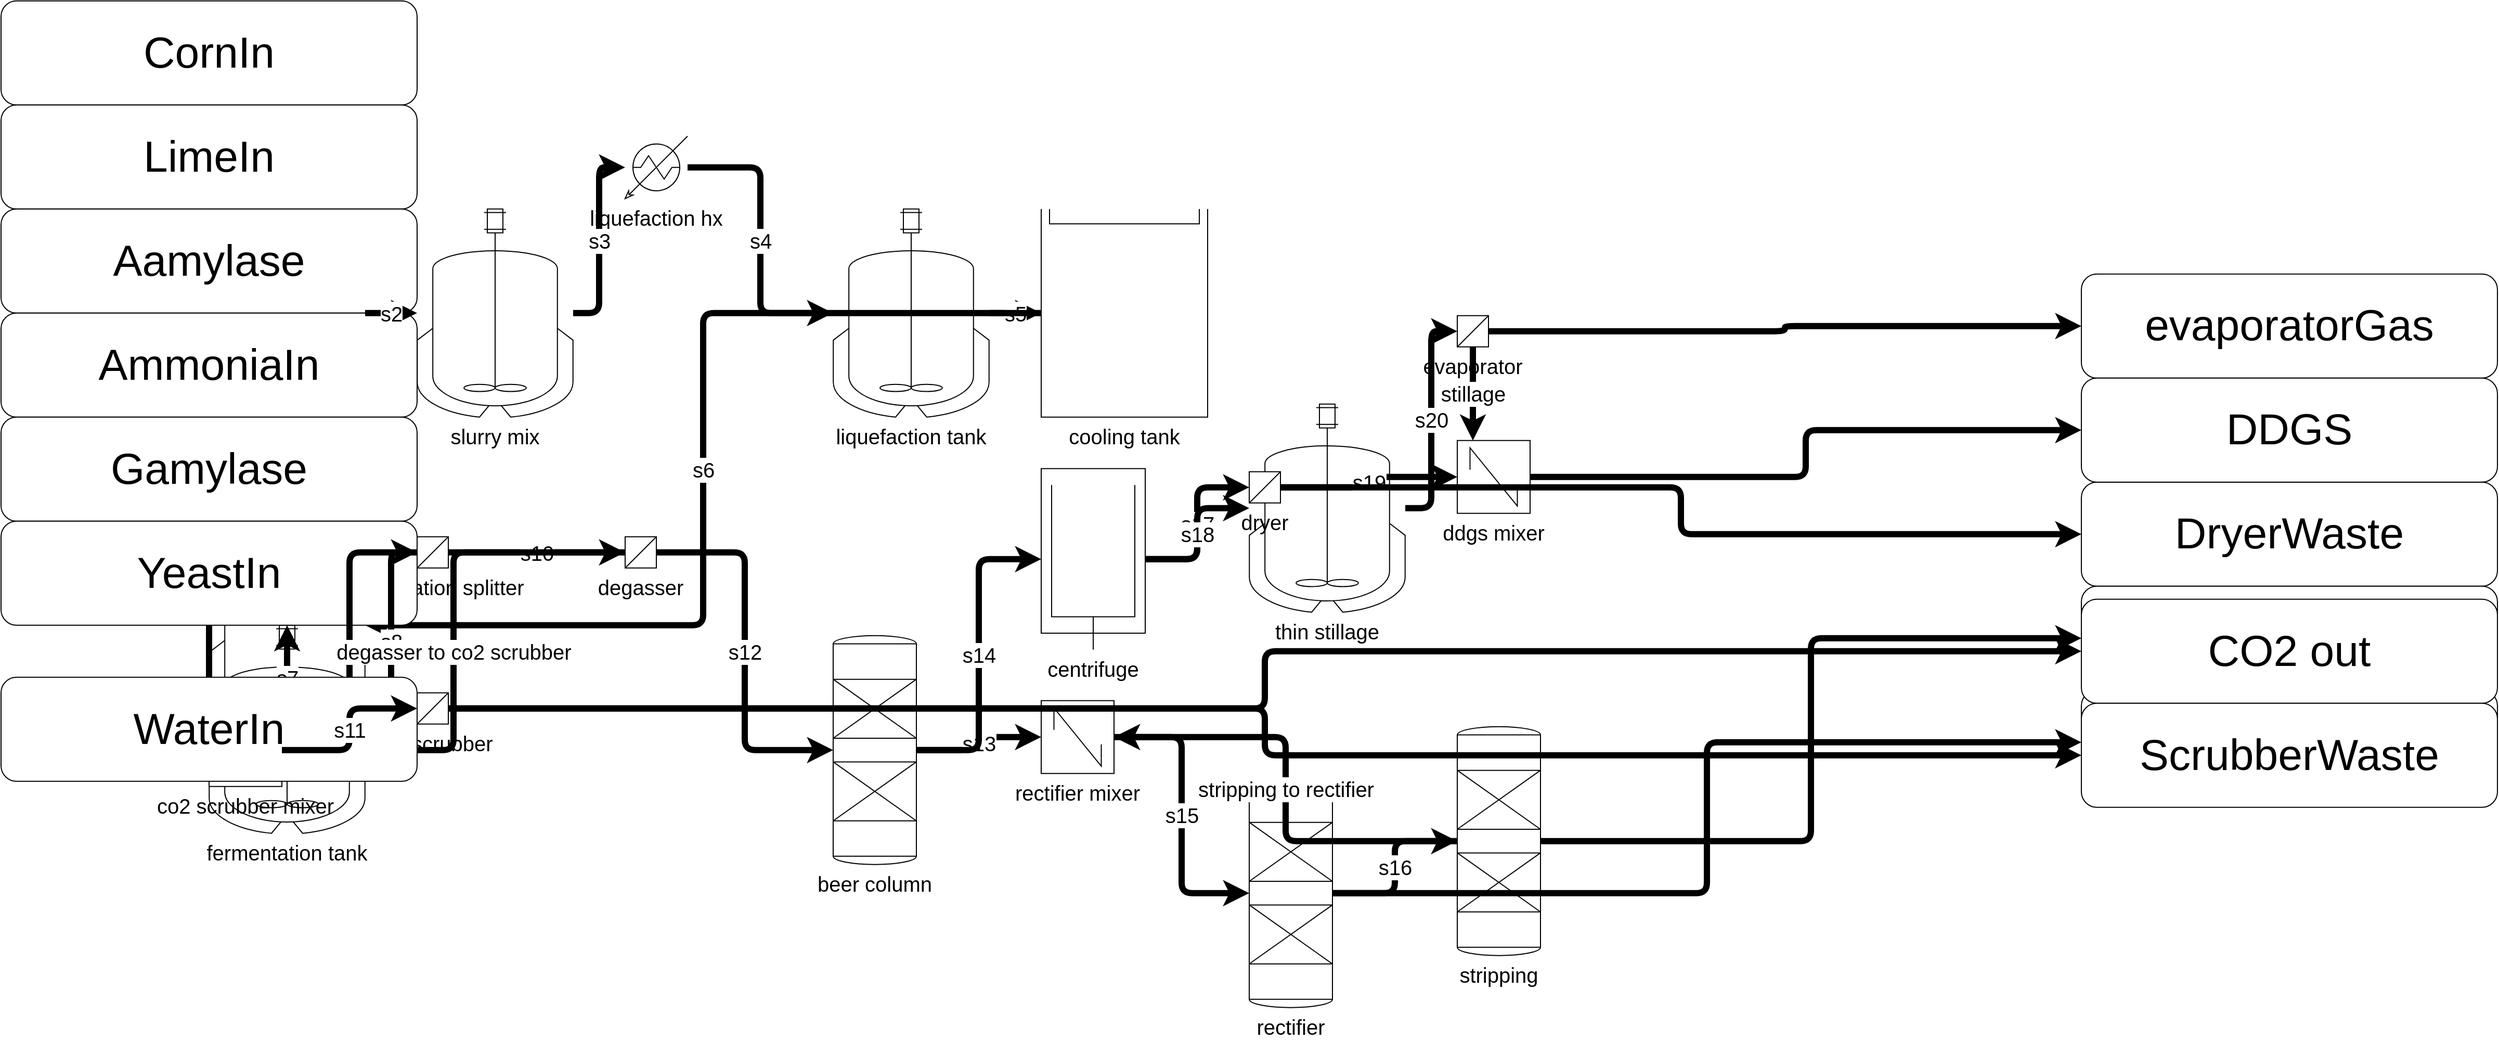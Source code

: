 <?xml version='1.0' encoding='utf-8'?>
<mxGraphModel dx="500" dy="900" grid="1" gridSize="10" guides="1" tooltips="1" connect="1" arrows="1" fold="1" page="1" pageScale="1" pageWidth="1150" pageHeight="1150" math="0" shadow="0"><!--Created by the Sustainable Energy Systems Analysis Group--><root><mxCell id="0" /><mxCell id="1" parent="0" /><mxCell id="grinding_mill" value="grinding mill" style="shape=mxgraph.pid.crushers_grinding.crusher_(hammer);fillColor=white;verticalLabelPosition=bottom;labelPosition=center;align=center;verticalAlign=top;fontSize=20;" vertex="1" parent="1"><mxGeometry x="400.0" y="-267.143" width="150" height="80" relative="0" as="geometry" /></mxCell><mxCell id="mixing_tank" value="mixing tank" style="shape=mxgraph.pid.vessels.jacketed_mixing_vessel;fillColor=white;verticalLabelPosition=bottom;labelPosition=center;align=center;verticalAlign=top;fontSize=20;" vertex="1" parent="1"><mxGeometry x="400.0" y="-107.143" width="150" height="200" relative="0" as="geometry" /></mxCell><mxCell id="slurry_mix" value="slurry mix" style="shape=mxgraph.pid.vessels.jacketed_mixing_vessel;fillColor=white;verticalLabelPosition=bottom;labelPosition=center;align=center;verticalAlign=top;fontSize=20;" vertex="1" parent="1"><mxGeometry x="600.0" y="-107.143" width="150" height="200" relative="0" as="geometry" /></mxCell><mxCell id="liquefaction_hx" value="liquefaction hx" style="shape=mxgraph.pid.heat_exchangers.heater;fillColor=white;verticalLabelPosition=bottom;labelPosition=center;align=center;verticalAlign=top;fontSize=20;" vertex="1" parent="1"><mxGeometry x="800.0" y="-177.143" width="60" height="60" relative="0" as="geometry" /></mxCell><mxCell id="liquefaction_tank" value="liquefaction tank" style="shape=mxgraph.pid.vessels.jacketed_mixing_vessel;fillColor=white;verticalLabelPosition=bottom;labelPosition=center;align=center;verticalAlign=top;fontSize=20;" vertex="1" parent="1"><mxGeometry x="1000.0" y="-107.143" width="150" height="200" relative="0" as="geometry" /></mxCell><mxCell id="cooling_tank" value="cooling tank" style="shape=mxgraph.pid.vessels.tank_(floating_roof);fillColor=white;verticalLabelPosition=bottom;labelPosition=center;align=center;verticalAlign=top;fontSize=20;" vertex="1" parent="1"><mxGeometry x="1200.0" y="-107.143" width="160" height="200" relative="0" as="geometry" /></mxCell><mxCell id="saccharification_tank" value="saccharification tank" style="shape=mxgraph.pid.vessels.jacketed_mixing_vessel;fillColor=white;verticalLabelPosition=bottom;labelPosition=center;align=center;verticalAlign=top;fontSize=20;" vertex="1" parent="1"><mxGeometry x="400.0" y="192.857" width="150" height="200" relative="0" as="geometry" /></mxCell><mxCell id="fermentation_tank" value="fermentation tank" style="shape=mxgraph.pid.vessels.jacketed_mixing_vessel;fillColor=white;verticalLabelPosition=bottom;labelPosition=center;align=center;verticalAlign=top;fontSize=20;" vertex="1" parent="1"><mxGeometry x="400.0" y="292.857" width="150" height="200" relative="0" as="geometry" /></mxCell><mxCell id="fermentation_splitter" value="fermentation splitter" style="shape=mxgraph.pid.filters.filter;fillColor=white;verticalLabelPosition=bottom;labelPosition=center;align=center;verticalAlign=top;fontSize=20;" vertex="1" parent="1"><mxGeometry x="600.0" y="207.857" width="30" height="30" relative="0" as="geometry" /></mxCell><mxCell id="degasser" value="degasser" style="shape=mxgraph.pid.filters.filter;fillColor=white;verticalLabelPosition=bottom;labelPosition=center;align=center;verticalAlign=top;fontSize=20;" vertex="1" parent="1"><mxGeometry x="800.0" y="207.857" width="30" height="30" relative="0" as="geometry" /></mxCell><mxCell id="beer_column" value="beer column" style="shape=mxgraph.pid.vessels.tower_with_packing;fillColor=white;verticalLabelPosition=bottom;labelPosition=center;align=center;verticalAlign=top;fontSize=20;" vertex="1" parent="1"><mxGeometry x="1000.0" y="302.857" width="80" height="220" relative="0" as="geometry" /></mxCell><mxCell id="centrifuge" value="centrifuge" style="shape=mxgraph.pid.centrifuges.centrifuge_(solid_shell);fillColor=white;verticalLabelPosition=bottom;labelPosition=center;align=center;verticalAlign=top;fontSize=20;" vertex="1" parent="1"><mxGeometry x="1200.0" y="142.357" width="100" height="174" relative="0" as="geometry" /></mxCell><mxCell id="thin_stillage" value="thin stillage" style="shape=mxgraph.pid.vessels.jacketed_mixing_vessel;fillColor=white;verticalLabelPosition=bottom;labelPosition=center;align=center;verticalAlign=top;fontSize=20;" vertex="1" parent="1"><mxGeometry x="1400.0" y="80.357" width="150" height="200" relative="0" as="geometry" /></mxCell><mxCell id="evaporator" value="evaporator" style="shape=mxgraph.pid.filters.filter;fillColor=white;verticalLabelPosition=bottom;labelPosition=center;align=center;verticalAlign=top;fontSize=20;" vertex="1" parent="1"><mxGeometry x="1600.0" y="-4.643" width="30" height="30" relative="0" as="geometry" /></mxCell><mxCell id="dryer" value="dryer" style="shape=mxgraph.pid.filters.filter;fillColor=white;verticalLabelPosition=bottom;labelPosition=center;align=center;verticalAlign=top;fontSize=20;" vertex="1" parent="1"><mxGeometry x="1400.0" y="145.357" width="30" height="30" relative="0" as="geometry" /></mxCell><mxCell id="ddgs_mixer" value="ddgs mixer" style="shape=mxgraph.pid.mixers.in-line_static_mixer;fillColor=white;verticalLabelPosition=bottom;labelPosition=center;align=center;verticalAlign=top;fontSize=20;" vertex="1" parent="1"><mxGeometry x="1600.0" y="115.357" width="70" height="70" relative="0" as="geometry" /></mxCell><mxCell id="rectifier_mixer" value="rectifier mixer" style="shape=mxgraph.pid.mixers.in-line_static_mixer;fillColor=white;verticalLabelPosition=bottom;labelPosition=center;align=center;verticalAlign=top;fontSize=20;" vertex="1" parent="1"><mxGeometry x="1200.0" y="365.357" width="70" height="70" relative="0" as="geometry" /></mxCell><mxCell id="rectifier" value="rectifier" style="shape=mxgraph.pid.vessels.tower_with_packing;fillColor=white;verticalLabelPosition=bottom;labelPosition=center;align=center;verticalAlign=top;fontSize=20;" vertex="1" parent="1"><mxGeometry x="1400.0" y="440.357" width="80" height="220" relative="0" as="geometry" /></mxCell><mxCell id="stripping" value="stripping" style="shape=mxgraph.pid.vessels.tower_with_packing;fillColor=white;verticalLabelPosition=bottom;labelPosition=center;align=center;verticalAlign=top;fontSize=20;" vertex="1" parent="1"><mxGeometry x="1600.0" y="390.357" width="80" height="220" relative="0" as="geometry" /></mxCell><mxCell id="co2_scrubber_mixer" value="co2 scrubber mixer" style="shape=mxgraph.pid.mixers.in-line_static_mixer;fillColor=white;verticalLabelPosition=bottom;labelPosition=center;align=center;verticalAlign=top;fontSize=20;" vertex="1" parent="1"><mxGeometry x="400.0" y="377.857" width="70" height="70" relative="0" as="geometry" /></mxCell><mxCell id="co2_scrubber" value="co2 scrubber" style="shape=mxgraph.pid.filters.filter;fillColor=white;verticalLabelPosition=bottom;labelPosition=center;align=center;verticalAlign=top;fontSize=20;" vertex="1" parent="1"><mxGeometry x="600.0" y="357.857" width="30" height="30" relative="0" as="geometry" /></mxCell><mxCell edge="1" parent="1" style="edgeStyle=elbowEdgeStyle;html=1;orthogonal=1;fontFamily=Helvetica;fontSize=20;align=center;strokeWidth=6;" connectable="0" id="iCornIn" target="grinding_mill" source="iCornInl"><mxGeometry relative="1" as="geometry" /></mxCell><mxCell id="iCornInl" value="CornIn" style="rounded=1;whiteSpace=wrap;html=1;fontFamily=Helvetica;fontSize=42;align=center;" vertex="1" parent="1"><mxGeometry x="200.0" y="-307.143" width="400" height="100" as="geometry" /></mxCell><mxCell edge="1" parent="1" style="edgeStyle=elbowEdgeStyle;html=1;orthogonal=1;fontFamily=Helvetica;fontSize=20;align=center;strokeWidth=6;" connectable="0" id="s1" source="grinding_mill" target="mixing_tank" value="s1"><mxGeometry relative="1" as="geometry" /></mxCell><mxCell edge="1" parent="1" style="edgeStyle=elbowEdgeStyle;html=1;orthogonal=1;fontFamily=Helvetica;fontSize=20;align=center;strokeWidth=6;entryY=0.25;entryX=0;entryDx=0;entryDy=0;entryPerimeter=0;" connectable="0" id="iLimeIn" target="mixing_tank" source="iLimeInl"><mxGeometry relative="1" as="geometry" /></mxCell><mxCell id="iLimeInl" value="LimeIn" style="rounded=1;whiteSpace=wrap;html=1;fontFamily=Helvetica;fontSize=42;align=center;" vertex="1" parent="1"><mxGeometry x="200.0" y="-207.143" width="400" height="100" as="geometry" /></mxCell><mxCell edge="1" parent="1" style="edgeStyle=elbowEdgeStyle;html=1;orthogonal=1;fontFamily=Helvetica;fontSize=20;align=center;strokeWidth=6;entryY=0.45;entryX=0;entryDx=0;entryDy=0;entryPerimeter=0;" connectable="0" id="iAamylase" target="mixing_tank" source="iAamylasel"><mxGeometry relative="1" as="geometry" /></mxCell><mxCell id="iAamylasel" value="Aamylase" style="rounded=1;whiteSpace=wrap;html=1;fontFamily=Helvetica;fontSize=42;align=center;" vertex="1" parent="1"><mxGeometry x="200.0" y="-107.143" width="400" height="100" as="geometry" /></mxCell><mxCell edge="1" parent="1" style="edgeStyle=elbowEdgeStyle;html=1;orthogonal=1;fontFamily=Helvetica;fontSize=20;align=center;strokeWidth=6;entryY=0.65;entryX=0;entryDx=0;entryDy=0;entryPerimeter=0;" connectable="0" id="iAmmoniaIn" target="mixing_tank" source="iAmmoniaInl"><mxGeometry relative="1" as="geometry" /></mxCell><mxCell id="iAmmoniaInl" value="AmmoniaIn" style="rounded=1;whiteSpace=wrap;html=1;fontFamily=Helvetica;fontSize=42;align=center;" vertex="1" parent="1"><mxGeometry x="200.0" y="-7.143" width="400" height="100" as="geometry" /></mxCell><mxCell edge="1" parent="1" style="edgeStyle=elbowEdgeStyle;html=1;orthogonal=1;fontFamily=Helvetica;fontSize=20;align=center;strokeWidth=6;" connectable="0" id="s2" source="mixing_tank" target="slurry_mix" value="s2"><mxGeometry relative="1" as="geometry" /></mxCell><mxCell edge="1" parent="1" style="edgeStyle=elbowEdgeStyle;html=1;orthogonal=1;fontFamily=Helvetica;fontSize=20;align=center;strokeWidth=6;" connectable="0" id="s3" source="slurry_mix" target="liquefaction_hx" value="s3"><mxGeometry relative="1" as="geometry" /></mxCell><mxCell edge="1" parent="1" style="edgeStyle=elbowEdgeStyle;html=1;orthogonal=1;fontFamily=Helvetica;fontSize=20;align=center;strokeWidth=6;" connectable="0" id="s4" source="liquefaction_hx" target="liquefaction_tank" value="s4"><mxGeometry relative="1" as="geometry" /></mxCell><mxCell edge="1" parent="1" style="edgeStyle=elbowEdgeStyle;html=1;orthogonal=1;fontFamily=Helvetica;fontSize=20;align=center;strokeWidth=6;" connectable="0" id="s5" source="liquefaction_tank" target="cooling_tank" value="s5"><mxGeometry relative="1" as="geometry" /></mxCell><mxCell edge="1" parent="1" style="edgeStyle=elbowEdgeStyle;html=1;orthogonal=1;fontFamily=Helvetica;fontSize=20;align=center;strokeWidth=6;" connectable="0" id="s6" source="cooling_tank" target="saccharification_tank" value="s6"><mxGeometry relative="1" as="geometry" /></mxCell><mxCell edge="1" parent="1" style="edgeStyle=elbowEdgeStyle;html=1;orthogonal=1;fontFamily=Helvetica;fontSize=20;align=center;strokeWidth=6;entryY=0.383;entryX=0;entryDx=0;entryDy=0;entryPerimeter=0;" connectable="0" id="iGamylase" target="saccharification_tank" source="iGamylasel"><mxGeometry relative="1" as="geometry" /></mxCell><mxCell id="iGamylasel" value="Gamylase" style="rounded=1;whiteSpace=wrap;html=1;fontFamily=Helvetica;fontSize=42;align=center;" vertex="1" parent="1"><mxGeometry x="200.0" y="92.857" width="400" height="100" as="geometry" /></mxCell><mxCell edge="1" parent="1" style="edgeStyle=elbowEdgeStyle;html=1;orthogonal=1;fontFamily=Helvetica;fontSize=20;align=center;strokeWidth=6;" connectable="0" id="s7" source="saccharification_tank" target="fermentation_tank" value="s7"><mxGeometry relative="1" as="geometry" /></mxCell><mxCell edge="1" parent="1" style="edgeStyle=elbowEdgeStyle;html=1;orthogonal=1;fontFamily=Helvetica;fontSize=20;align=center;strokeWidth=6;entryY=0.383;entryX=0;entryDx=0;entryDy=0;entryPerimeter=0;" connectable="0" id="iYeastIn" target="fermentation_tank" source="iYeastInl"><mxGeometry relative="1" as="geometry" /></mxCell><mxCell id="iYeastInl" value="YeastIn" style="rounded=1;whiteSpace=wrap;html=1;fontFamily=Helvetica;fontSize=42;align=center;" vertex="1" parent="1"><mxGeometry x="200.0" y="192.857" width="400" height="100" as="geometry" /></mxCell><mxCell edge="1" parent="1" style="edgeStyle=elbowEdgeStyle;html=1;orthogonal=1;fontFamily=Helvetica;fontSize=20;align=center;strokeWidth=6;" connectable="0" id="s8" source="fermentation_tank" target="fermentation_splitter" value="s8"><mxGeometry relative="1" as="geometry" /></mxCell><mxCell edge="1" parent="1" style="edgeStyle=elbowEdgeStyle;html=1;orthogonal=1;fontFamily=Helvetica;fontSize=20;align=center;strokeWidth=6;" connectable="0" id="s9" source="fermentation_splitter" target="co2_scrubber_mixer" value="s9"><mxGeometry relative="1" as="geometry" /></mxCell><mxCell edge="1" parent="1" style="edgeStyle=elbowEdgeStyle;html=1;orthogonal=1;fontFamily=Helvetica;fontSize=20;align=center;strokeWidth=6;" connectable="0" id="s10" source="fermentation_splitter" target="degasser" value="s10"><mxGeometry relative="1" as="geometry" /></mxCell><mxCell edge="1" parent="1" style="edgeStyle=elbowEdgeStyle;html=1;orthogonal=1;fontFamily=Helvetica;fontSize=20;align=center;strokeWidth=6;" connectable="0" id="degasser_to_co2_scrubber" source="degasser" target="co2_scrubber_mixer" value="degasser to co2 scrubber"><mxGeometry relative="1" as="geometry" /></mxCell><mxCell edge="1" parent="1" style="edgeStyle=elbowEdgeStyle;html=1;orthogonal=1;fontFamily=Helvetica;fontSize=20;align=center;strokeWidth=6;" connectable="0" id="s12" source="degasser" target="beer_column" value="s12"><mxGeometry relative="1" as="geometry" /></mxCell><mxCell edge="1" parent="1" style="edgeStyle=elbowEdgeStyle;html=1;orthogonal=1;fontFamily=Helvetica;fontSize=20;align=center;strokeWidth=6;" connectable="0" id="s13" source="beer_column" target="rectifier_mixer" value="s13"><mxGeometry relative="1" as="geometry" /></mxCell><mxCell edge="1" parent="1" style="edgeStyle=elbowEdgeStyle;html=1;orthogonal=1;fontFamily=Helvetica;fontSize=20;align=center;strokeWidth=6;" connectable="0" id="s14" source="beer_column" target="centrifuge" value="s14"><mxGeometry relative="1" as="geometry" /></mxCell><mxCell edge="1" parent="1" style="edgeStyle=elbowEdgeStyle;html=1;orthogonal=1;fontFamily=Helvetica;fontSize=20;align=center;strokeWidth=6;" connectable="0" id="s17" source="centrifuge" target="dryer" value="s17"><mxGeometry relative="1" as="geometry" /></mxCell><mxCell edge="1" parent="1" style="edgeStyle=elbowEdgeStyle;html=1;orthogonal=1;fontFamily=Helvetica;fontSize=20;align=center;strokeWidth=6;" connectable="0" id="s18" source="centrifuge" target="thin_stillage" value="s18"><mxGeometry relative="1" as="geometry" /></mxCell><mxCell edge="1" parent="1" style="edgeStyle=elbowEdgeStyle;html=1;orthogonal=1;fontFamily=Helvetica;fontSize=20;align=center;strokeWidth=6;" connectable="0" id="s20" source="thin_stillage" target="evaporator" value="s20"><mxGeometry relative="1" as="geometry" /></mxCell><mxCell edge="1" parent="1" style="edgeStyle=elbowEdgeStyle;html=1;orthogonal=1;fontFamily=Helvetica;fontSize=20;align=center;strokeWidth=6;" connectable="0" id="oevaporatorGas" source="evaporator" target="oevaporatorGasl"><mxGeometry relative="1" as="geometry" /></mxCell><mxCell id="oevaporatorGasl" value="evaporatorGas" style="rounded=1;whiteSpace=wrap;html=1;fontFamily=Helvetica;fontSize=42;align=center;" vertex="1" parent="1"><mxGeometry x="2200.0" y="-44.643" width="400" height="100" as="geometry" /></mxCell><mxCell edge="1" parent="1" style="edgeStyle=elbowEdgeStyle;html=1;orthogonal=1;fontFamily=Helvetica;fontSize=20;align=center;strokeWidth=6;" connectable="0" id="stillage" source="evaporator" target="ddgs_mixer" value="stillage"><mxGeometry relative="1" as="geometry" /></mxCell><mxCell edge="1" parent="1" style="edgeStyle=elbowEdgeStyle;html=1;orthogonal=1;fontFamily=Helvetica;fontSize=20;align=center;strokeWidth=6;" connectable="0" id="s19" source="dryer" target="ddgs_mixer" value="s19"><mxGeometry relative="1" as="geometry" /></mxCell><mxCell edge="1" parent="1" style="edgeStyle=elbowEdgeStyle;html=1;orthogonal=1;fontFamily=Helvetica;fontSize=20;align=center;strokeWidth=6;" connectable="0" id="oDryerWaste" source="dryer" target="oDryerWastel"><mxGeometry relative="1" as="geometry" /></mxCell><mxCell id="oDryerWastel" value="DryerWaste" style="rounded=1;whiteSpace=wrap;html=1;fontFamily=Helvetica;fontSize=42;align=center;" vertex="1" parent="1"><mxGeometry x="2200.0" y="155.357" width="400" height="100" as="geometry" /></mxCell><mxCell edge="1" parent="1" style="edgeStyle=elbowEdgeStyle;html=1;orthogonal=1;fontFamily=Helvetica;fontSize=20;align=center;strokeWidth=6;" connectable="0" id="oDDGS" source="ddgs_mixer" target="oDDGSl"><mxGeometry relative="1" as="geometry" /></mxCell><mxCell id="oDDGSl" value="DDGS" style="rounded=1;whiteSpace=wrap;html=1;fontFamily=Helvetica;fontSize=42;align=center;" vertex="1" parent="1"><mxGeometry x="2200.0" y="55.357" width="400" height="100" as="geometry" /></mxCell><mxCell edge="1" parent="1" style="edgeStyle=elbowEdgeStyle;html=1;orthogonal=1;fontFamily=Helvetica;fontSize=20;align=center;strokeWidth=6;" connectable="0" id="stripping_to_rectifier" source="stripping" target="rectifier_mixer" value="stripping to rectifier"><mxGeometry relative="1" as="geometry" /></mxCell><mxCell edge="1" parent="1" style="edgeStyle=elbowEdgeStyle;html=1;orthogonal=1;fontFamily=Helvetica;fontSize=20;align=center;strokeWidth=6;" connectable="0" id="s15" source="rectifier_mixer" target="rectifier" value="s15"><mxGeometry relative="1" as="geometry" /></mxCell><mxCell edge="1" parent="1" style="edgeStyle=elbowEdgeStyle;html=1;orthogonal=1;fontFamily=Helvetica;fontSize=20;align=center;strokeWidth=6;" connectable="0" id="oEthanol_out" source="rectifier" target="oEthanol_outl"><mxGeometry relative="1" as="geometry" /></mxCell><mxCell id="oEthanol_outl" value="Ethanol out" style="rounded=1;whiteSpace=wrap;html=1;fontFamily=Helvetica;fontSize=42;align=center;" vertex="1" parent="1"><mxGeometry x="2200.0" y="355.357" width="400" height="100" as="geometry" /></mxCell><mxCell edge="1" parent="1" style="edgeStyle=elbowEdgeStyle;html=1;orthogonal=1;fontFamily=Helvetica;fontSize=20;align=center;strokeWidth=6;" connectable="0" id="s16" source="rectifier" target="stripping" value="s16"><mxGeometry relative="1" as="geometry" /></mxCell><mxCell edge="1" parent="1" style="edgeStyle=elbowEdgeStyle;html=1;orthogonal=1;fontFamily=Helvetica;fontSize=20;align=center;strokeWidth=6;" connectable="0" id="oStrippingWaste" source="stripping" target="oStrippingWastel"><mxGeometry relative="1" as="geometry" /></mxCell><mxCell id="oStrippingWastel" value="StrippingWaste" style="rounded=1;whiteSpace=wrap;html=1;fontFamily=Helvetica;fontSize=42;align=center;" vertex="1" parent="1"><mxGeometry x="2200.0" y="255.357" width="400" height="100" as="geometry" /></mxCell><mxCell edge="1" parent="1" style="edgeStyle=elbowEdgeStyle;html=1;orthogonal=1;fontFamily=Helvetica;fontSize=20;align=center;strokeWidth=6;entryY=0.55;entryX=0;entryDx=0;entryDy=0;entryPerimeter=0;" connectable="0" id="iWaterIn" target="co2_scrubber_mixer" source="iWaterInl"><mxGeometry relative="1" as="geometry" /></mxCell><mxCell id="iWaterInl" value="WaterIn" style="rounded=1;whiteSpace=wrap;html=1;fontFamily=Helvetica;fontSize=42;align=center;" vertex="1" parent="1"><mxGeometry x="200.0" y="342.857" width="400" height="100" as="geometry" /></mxCell><mxCell edge="1" parent="1" style="edgeStyle=elbowEdgeStyle;html=1;orthogonal=1;fontFamily=Helvetica;fontSize=20;align=center;strokeWidth=6;" connectable="0" id="s11" source="co2_scrubber_mixer" target="co2_scrubber" value="s11"><mxGeometry relative="1" as="geometry" /></mxCell><mxCell edge="1" parent="1" style="edgeStyle=elbowEdgeStyle;html=1;orthogonal=1;fontFamily=Helvetica;fontSize=20;align=center;strokeWidth=6;" connectable="0" id="oCO2_out" source="co2_scrubber" target="oCO2_outl"><mxGeometry relative="1" as="geometry" /></mxCell><mxCell id="oCO2_outl" value="CO2 out" style="rounded=1;whiteSpace=wrap;html=1;fontFamily=Helvetica;fontSize=42;align=center;" vertex="1" parent="1"><mxGeometry x="2200.0" y="267.857" width="400" height="100" as="geometry" /></mxCell><mxCell edge="1" parent="1" style="edgeStyle=elbowEdgeStyle;html=1;orthogonal=1;fontFamily=Helvetica;fontSize=20;align=center;strokeWidth=6;" connectable="0" id="oScrubberWaste" source="co2_scrubber" target="oScrubberWastel"><mxGeometry relative="1" as="geometry" /></mxCell><mxCell id="oScrubberWastel" value="ScrubberWaste" style="rounded=1;whiteSpace=wrap;html=1;fontFamily=Helvetica;fontSize=42;align=center;" vertex="1" parent="1"><mxGeometry x="2200.0" y="367.857" width="400" height="100" as="geometry" /></mxCell></root></mxGraphModel>
